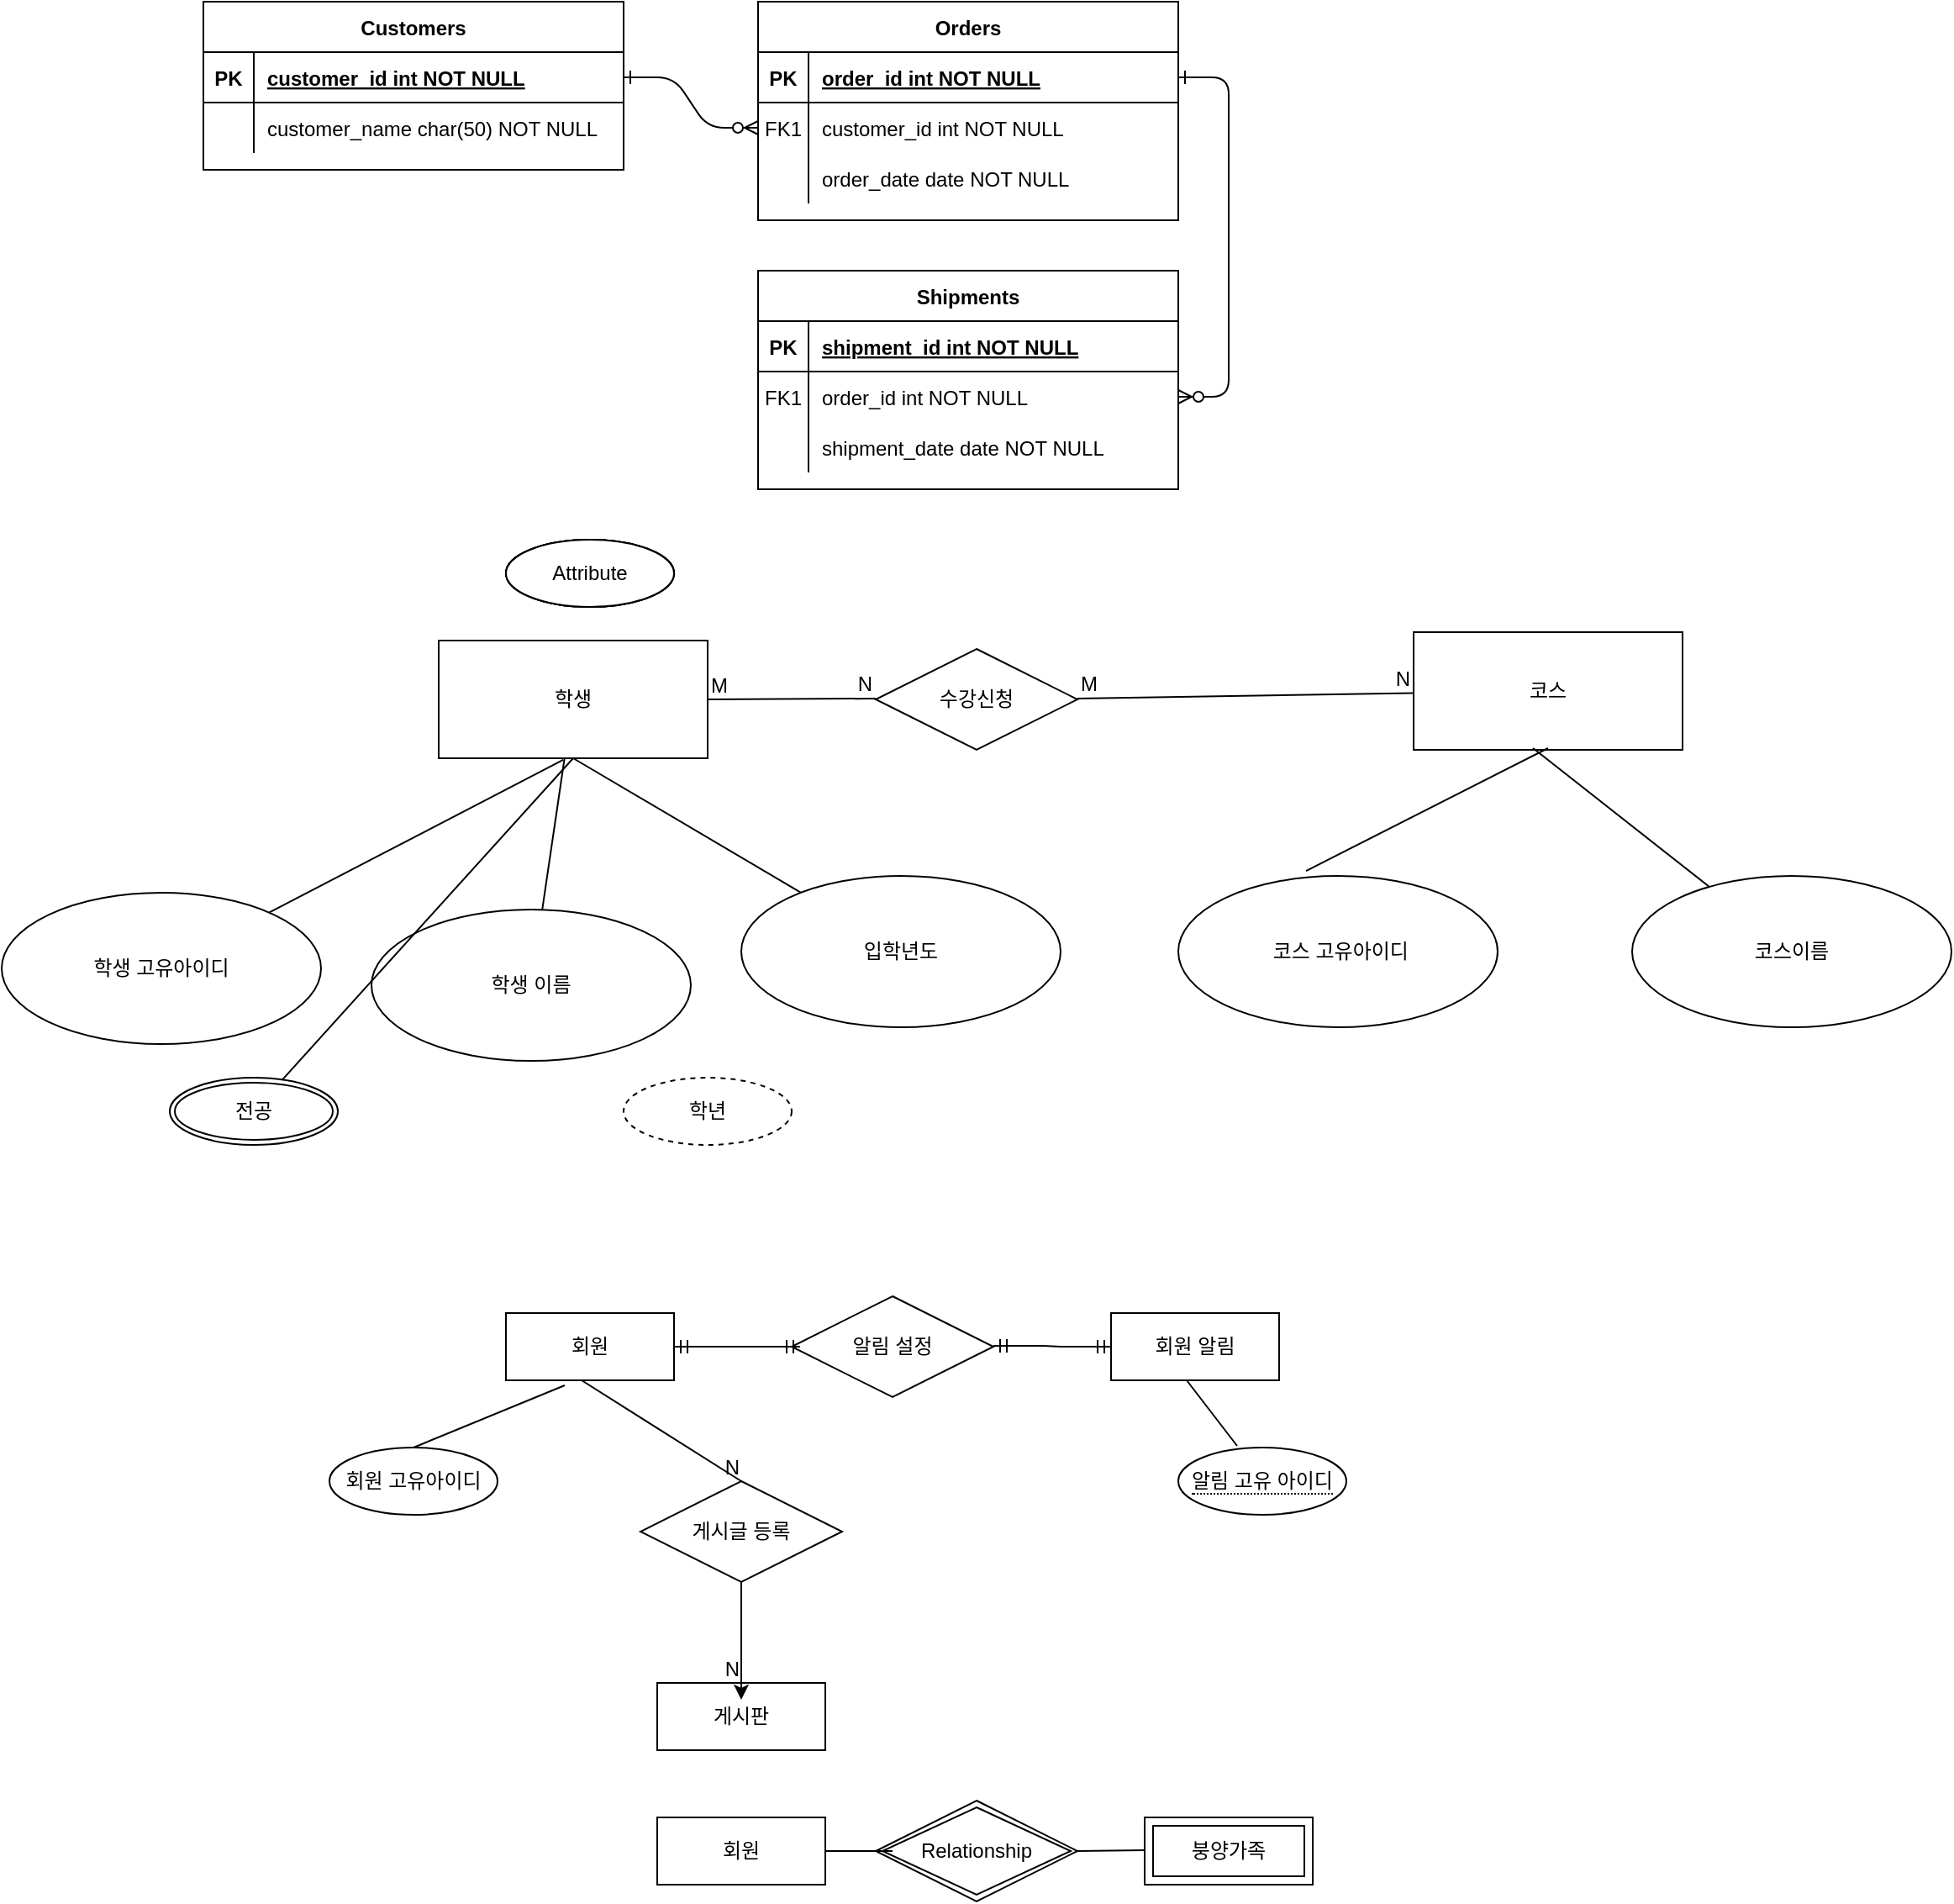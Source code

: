 <mxfile version="21.0.8" type="github">
  <diagram id="R2lEEEUBdFMjLlhIrx00" name="Page-1">
    <mxGraphModel dx="1434" dy="739" grid="1" gridSize="10" guides="1" tooltips="1" connect="1" arrows="1" fold="1" page="1" pageScale="1" pageWidth="850" pageHeight="1100" math="0" shadow="0" extFonts="Permanent Marker^https://fonts.googleapis.com/css?family=Permanent+Marker">
      <root>
        <mxCell id="0" />
        <mxCell id="1" parent="0" />
        <mxCell id="C-vyLk0tnHw3VtMMgP7b-1" value="" style="edgeStyle=entityRelationEdgeStyle;endArrow=ERzeroToMany;startArrow=ERone;endFill=1;startFill=0;" parent="1" source="C-vyLk0tnHw3VtMMgP7b-24" target="C-vyLk0tnHw3VtMMgP7b-6" edge="1">
          <mxGeometry width="100" height="100" relative="1" as="geometry">
            <mxPoint x="340" y="720" as="sourcePoint" />
            <mxPoint x="440" y="620" as="targetPoint" />
          </mxGeometry>
        </mxCell>
        <mxCell id="C-vyLk0tnHw3VtMMgP7b-12" value="" style="edgeStyle=entityRelationEdgeStyle;endArrow=ERzeroToMany;startArrow=ERone;endFill=1;startFill=0;" parent="1" source="C-vyLk0tnHw3VtMMgP7b-3" target="C-vyLk0tnHw3VtMMgP7b-17" edge="1">
          <mxGeometry width="100" height="100" relative="1" as="geometry">
            <mxPoint x="400" y="180" as="sourcePoint" />
            <mxPoint x="460" y="205" as="targetPoint" />
          </mxGeometry>
        </mxCell>
        <mxCell id="C-vyLk0tnHw3VtMMgP7b-2" value="Orders" style="shape=table;startSize=30;container=1;collapsible=1;childLayout=tableLayout;fixedRows=1;rowLines=0;fontStyle=1;align=center;resizeLast=1;" parent="1" vertex="1">
          <mxGeometry x="450" y="120" width="250" height="130" as="geometry" />
        </mxCell>
        <mxCell id="C-vyLk0tnHw3VtMMgP7b-3" value="" style="shape=partialRectangle;collapsible=0;dropTarget=0;pointerEvents=0;fillColor=none;points=[[0,0.5],[1,0.5]];portConstraint=eastwest;top=0;left=0;right=0;bottom=1;" parent="C-vyLk0tnHw3VtMMgP7b-2" vertex="1">
          <mxGeometry y="30" width="250" height="30" as="geometry" />
        </mxCell>
        <mxCell id="C-vyLk0tnHw3VtMMgP7b-4" value="PK" style="shape=partialRectangle;overflow=hidden;connectable=0;fillColor=none;top=0;left=0;bottom=0;right=0;fontStyle=1;" parent="C-vyLk0tnHw3VtMMgP7b-3" vertex="1">
          <mxGeometry width="30" height="30" as="geometry" />
        </mxCell>
        <mxCell id="C-vyLk0tnHw3VtMMgP7b-5" value="order_id int NOT NULL " style="shape=partialRectangle;overflow=hidden;connectable=0;fillColor=none;top=0;left=0;bottom=0;right=0;align=left;spacingLeft=6;fontStyle=5;" parent="C-vyLk0tnHw3VtMMgP7b-3" vertex="1">
          <mxGeometry x="30" width="220" height="30" as="geometry" />
        </mxCell>
        <mxCell id="C-vyLk0tnHw3VtMMgP7b-6" value="" style="shape=partialRectangle;collapsible=0;dropTarget=0;pointerEvents=0;fillColor=none;points=[[0,0.5],[1,0.5]];portConstraint=eastwest;top=0;left=0;right=0;bottom=0;" parent="C-vyLk0tnHw3VtMMgP7b-2" vertex="1">
          <mxGeometry y="60" width="250" height="30" as="geometry" />
        </mxCell>
        <mxCell id="C-vyLk0tnHw3VtMMgP7b-7" value="FK1" style="shape=partialRectangle;overflow=hidden;connectable=0;fillColor=none;top=0;left=0;bottom=0;right=0;" parent="C-vyLk0tnHw3VtMMgP7b-6" vertex="1">
          <mxGeometry width="30" height="30" as="geometry" />
        </mxCell>
        <mxCell id="C-vyLk0tnHw3VtMMgP7b-8" value="customer_id int NOT NULL" style="shape=partialRectangle;overflow=hidden;connectable=0;fillColor=none;top=0;left=0;bottom=0;right=0;align=left;spacingLeft=6;" parent="C-vyLk0tnHw3VtMMgP7b-6" vertex="1">
          <mxGeometry x="30" width="220" height="30" as="geometry" />
        </mxCell>
        <mxCell id="C-vyLk0tnHw3VtMMgP7b-9" value="" style="shape=partialRectangle;collapsible=0;dropTarget=0;pointerEvents=0;fillColor=none;points=[[0,0.5],[1,0.5]];portConstraint=eastwest;top=0;left=0;right=0;bottom=0;" parent="C-vyLk0tnHw3VtMMgP7b-2" vertex="1">
          <mxGeometry y="90" width="250" height="30" as="geometry" />
        </mxCell>
        <mxCell id="C-vyLk0tnHw3VtMMgP7b-10" value="" style="shape=partialRectangle;overflow=hidden;connectable=0;fillColor=none;top=0;left=0;bottom=0;right=0;" parent="C-vyLk0tnHw3VtMMgP7b-9" vertex="1">
          <mxGeometry width="30" height="30" as="geometry" />
        </mxCell>
        <mxCell id="C-vyLk0tnHw3VtMMgP7b-11" value="order_date date NOT NULL" style="shape=partialRectangle;overflow=hidden;connectable=0;fillColor=none;top=0;left=0;bottom=0;right=0;align=left;spacingLeft=6;" parent="C-vyLk0tnHw3VtMMgP7b-9" vertex="1">
          <mxGeometry x="30" width="220" height="30" as="geometry" />
        </mxCell>
        <mxCell id="C-vyLk0tnHw3VtMMgP7b-13" value="Shipments" style="shape=table;startSize=30;container=1;collapsible=1;childLayout=tableLayout;fixedRows=1;rowLines=0;fontStyle=1;align=center;resizeLast=1;" parent="1" vertex="1">
          <mxGeometry x="450" y="280" width="250" height="130" as="geometry" />
        </mxCell>
        <mxCell id="C-vyLk0tnHw3VtMMgP7b-14" value="" style="shape=partialRectangle;collapsible=0;dropTarget=0;pointerEvents=0;fillColor=none;points=[[0,0.5],[1,0.5]];portConstraint=eastwest;top=0;left=0;right=0;bottom=1;" parent="C-vyLk0tnHw3VtMMgP7b-13" vertex="1">
          <mxGeometry y="30" width="250" height="30" as="geometry" />
        </mxCell>
        <mxCell id="C-vyLk0tnHw3VtMMgP7b-15" value="PK" style="shape=partialRectangle;overflow=hidden;connectable=0;fillColor=none;top=0;left=0;bottom=0;right=0;fontStyle=1;" parent="C-vyLk0tnHw3VtMMgP7b-14" vertex="1">
          <mxGeometry width="30" height="30" as="geometry" />
        </mxCell>
        <mxCell id="C-vyLk0tnHw3VtMMgP7b-16" value="shipment_id int NOT NULL " style="shape=partialRectangle;overflow=hidden;connectable=0;fillColor=none;top=0;left=0;bottom=0;right=0;align=left;spacingLeft=6;fontStyle=5;" parent="C-vyLk0tnHw3VtMMgP7b-14" vertex="1">
          <mxGeometry x="30" width="220" height="30" as="geometry" />
        </mxCell>
        <mxCell id="C-vyLk0tnHw3VtMMgP7b-17" value="" style="shape=partialRectangle;collapsible=0;dropTarget=0;pointerEvents=0;fillColor=none;points=[[0,0.5],[1,0.5]];portConstraint=eastwest;top=0;left=0;right=0;bottom=0;" parent="C-vyLk0tnHw3VtMMgP7b-13" vertex="1">
          <mxGeometry y="60" width="250" height="30" as="geometry" />
        </mxCell>
        <mxCell id="C-vyLk0tnHw3VtMMgP7b-18" value="FK1" style="shape=partialRectangle;overflow=hidden;connectable=0;fillColor=none;top=0;left=0;bottom=0;right=0;" parent="C-vyLk0tnHw3VtMMgP7b-17" vertex="1">
          <mxGeometry width="30" height="30" as="geometry" />
        </mxCell>
        <mxCell id="C-vyLk0tnHw3VtMMgP7b-19" value="order_id int NOT NULL" style="shape=partialRectangle;overflow=hidden;connectable=0;fillColor=none;top=0;left=0;bottom=0;right=0;align=left;spacingLeft=6;" parent="C-vyLk0tnHw3VtMMgP7b-17" vertex="1">
          <mxGeometry x="30" width="220" height="30" as="geometry" />
        </mxCell>
        <mxCell id="C-vyLk0tnHw3VtMMgP7b-20" value="" style="shape=partialRectangle;collapsible=0;dropTarget=0;pointerEvents=0;fillColor=none;points=[[0,0.5],[1,0.5]];portConstraint=eastwest;top=0;left=0;right=0;bottom=0;" parent="C-vyLk0tnHw3VtMMgP7b-13" vertex="1">
          <mxGeometry y="90" width="250" height="30" as="geometry" />
        </mxCell>
        <mxCell id="C-vyLk0tnHw3VtMMgP7b-21" value="" style="shape=partialRectangle;overflow=hidden;connectable=0;fillColor=none;top=0;left=0;bottom=0;right=0;" parent="C-vyLk0tnHw3VtMMgP7b-20" vertex="1">
          <mxGeometry width="30" height="30" as="geometry" />
        </mxCell>
        <mxCell id="C-vyLk0tnHw3VtMMgP7b-22" value="shipment_date date NOT NULL" style="shape=partialRectangle;overflow=hidden;connectable=0;fillColor=none;top=0;left=0;bottom=0;right=0;align=left;spacingLeft=6;" parent="C-vyLk0tnHw3VtMMgP7b-20" vertex="1">
          <mxGeometry x="30" width="220" height="30" as="geometry" />
        </mxCell>
        <mxCell id="C-vyLk0tnHw3VtMMgP7b-23" value="Customers" style="shape=table;startSize=30;container=1;collapsible=1;childLayout=tableLayout;fixedRows=1;rowLines=0;fontStyle=1;align=center;resizeLast=1;" parent="1" vertex="1">
          <mxGeometry x="120" y="120" width="250" height="100" as="geometry" />
        </mxCell>
        <mxCell id="C-vyLk0tnHw3VtMMgP7b-24" value="" style="shape=partialRectangle;collapsible=0;dropTarget=0;pointerEvents=0;fillColor=none;points=[[0,0.5],[1,0.5]];portConstraint=eastwest;top=0;left=0;right=0;bottom=1;" parent="C-vyLk0tnHw3VtMMgP7b-23" vertex="1">
          <mxGeometry y="30" width="250" height="30" as="geometry" />
        </mxCell>
        <mxCell id="C-vyLk0tnHw3VtMMgP7b-25" value="PK" style="shape=partialRectangle;overflow=hidden;connectable=0;fillColor=none;top=0;left=0;bottom=0;right=0;fontStyle=1;" parent="C-vyLk0tnHw3VtMMgP7b-24" vertex="1">
          <mxGeometry width="30" height="30" as="geometry" />
        </mxCell>
        <mxCell id="C-vyLk0tnHw3VtMMgP7b-26" value="customer_id int NOT NULL " style="shape=partialRectangle;overflow=hidden;connectable=0;fillColor=none;top=0;left=0;bottom=0;right=0;align=left;spacingLeft=6;fontStyle=5;" parent="C-vyLk0tnHw3VtMMgP7b-24" vertex="1">
          <mxGeometry x="30" width="220" height="30" as="geometry" />
        </mxCell>
        <mxCell id="C-vyLk0tnHw3VtMMgP7b-27" value="" style="shape=partialRectangle;collapsible=0;dropTarget=0;pointerEvents=0;fillColor=none;points=[[0,0.5],[1,0.5]];portConstraint=eastwest;top=0;left=0;right=0;bottom=0;" parent="C-vyLk0tnHw3VtMMgP7b-23" vertex="1">
          <mxGeometry y="60" width="250" height="30" as="geometry" />
        </mxCell>
        <mxCell id="C-vyLk0tnHw3VtMMgP7b-28" value="" style="shape=partialRectangle;overflow=hidden;connectable=0;fillColor=none;top=0;left=0;bottom=0;right=0;" parent="C-vyLk0tnHw3VtMMgP7b-27" vertex="1">
          <mxGeometry width="30" height="30" as="geometry" />
        </mxCell>
        <mxCell id="C-vyLk0tnHw3VtMMgP7b-29" value="customer_name char(50) NOT NULL" style="shape=partialRectangle;overflow=hidden;connectable=0;fillColor=none;top=0;left=0;bottom=0;right=0;align=left;spacingLeft=6;" parent="C-vyLk0tnHw3VtMMgP7b-27" vertex="1">
          <mxGeometry x="30" width="220" height="30" as="geometry" />
        </mxCell>
        <mxCell id="06vYtzy71dvF8nVO3JAM-2" value="학생" style="whiteSpace=wrap;html=1;align=center;" vertex="1" parent="1">
          <mxGeometry x="260" y="500" width="160" height="70" as="geometry" />
        </mxCell>
        <mxCell id="06vYtzy71dvF8nVO3JAM-3" value="&lt;span style=&quot;border-bottom: 1px dotted&quot;&gt;Attribute&lt;/span&gt;" style="ellipse;whiteSpace=wrap;html=1;align=center;" vertex="1" parent="1">
          <mxGeometry x="300" y="440" width="100" height="40" as="geometry" />
        </mxCell>
        <mxCell id="06vYtzy71dvF8nVO3JAM-4" value="Attribute" style="ellipse;whiteSpace=wrap;html=1;align=center;dashed=1;" vertex="1" parent="1">
          <mxGeometry x="300" y="440" width="100" height="40" as="geometry" />
        </mxCell>
        <mxCell id="06vYtzy71dvF8nVO3JAM-5" value="&lt;span style=&quot;border-bottom: 1px dotted&quot;&gt;Attribute&lt;/span&gt;" style="ellipse;whiteSpace=wrap;html=1;align=center;" vertex="1" parent="1">
          <mxGeometry x="300" y="440" width="100" height="40" as="geometry" />
        </mxCell>
        <mxCell id="06vYtzy71dvF8nVO3JAM-6" value="Attribute" style="ellipse;whiteSpace=wrap;html=1;align=center;" vertex="1" parent="1">
          <mxGeometry x="300" y="440" width="100" height="40" as="geometry" />
        </mxCell>
        <mxCell id="06vYtzy71dvF8nVO3JAM-7" value="학생 고유아이디" style="ellipse;whiteSpace=wrap;html=1;align=center;" vertex="1" parent="1">
          <mxGeometry y="650" width="190" height="90" as="geometry" />
        </mxCell>
        <mxCell id="06vYtzy71dvF8nVO3JAM-8" value="학생 이름" style="ellipse;whiteSpace=wrap;html=1;align=center;" vertex="1" parent="1">
          <mxGeometry x="220" y="660" width="190" height="90" as="geometry" />
        </mxCell>
        <mxCell id="06vYtzy71dvF8nVO3JAM-9" value="입학년도" style="ellipse;whiteSpace=wrap;html=1;align=center;" vertex="1" parent="1">
          <mxGeometry x="440" y="640" width="190" height="90" as="geometry" />
        </mxCell>
        <mxCell id="06vYtzy71dvF8nVO3JAM-14" value="" style="endArrow=none;html=1;rounded=0;" edge="1" parent="1" source="06vYtzy71dvF8nVO3JAM-2" target="06vYtzy71dvF8nVO3JAM-8">
          <mxGeometry relative="1" as="geometry">
            <mxPoint x="270" y="560" as="sourcePoint" />
            <mxPoint x="430" y="560" as="targetPoint" />
          </mxGeometry>
        </mxCell>
        <mxCell id="06vYtzy71dvF8nVO3JAM-16" value="" style="endArrow=none;html=1;rounded=0;exitX=0.463;exitY=1.014;exitDx=0;exitDy=0;exitPerimeter=0;" edge="1" parent="1" source="06vYtzy71dvF8nVO3JAM-2" target="06vYtzy71dvF8nVO3JAM-7">
          <mxGeometry relative="1" as="geometry">
            <mxPoint x="270" y="560" as="sourcePoint" />
            <mxPoint x="430" y="560" as="targetPoint" />
          </mxGeometry>
        </mxCell>
        <mxCell id="06vYtzy71dvF8nVO3JAM-17" value="" style="endArrow=none;html=1;rounded=0;exitX=0.5;exitY=1;exitDx=0;exitDy=0;" edge="1" parent="1" source="06vYtzy71dvF8nVO3JAM-2" target="06vYtzy71dvF8nVO3JAM-9">
          <mxGeometry relative="1" as="geometry">
            <mxPoint x="340" y="580" as="sourcePoint" />
            <mxPoint x="430" y="560" as="targetPoint" />
          </mxGeometry>
        </mxCell>
        <mxCell id="06vYtzy71dvF8nVO3JAM-20" value="수강신청" style="shape=rhombus;perimeter=rhombusPerimeter;whiteSpace=wrap;html=1;align=center;" vertex="1" parent="1">
          <mxGeometry x="520" y="505" width="120" height="60" as="geometry" />
        </mxCell>
        <mxCell id="06vYtzy71dvF8nVO3JAM-21" value="코스" style="whiteSpace=wrap;html=1;align=center;" vertex="1" parent="1">
          <mxGeometry x="840" y="495" width="160" height="70" as="geometry" />
        </mxCell>
        <mxCell id="06vYtzy71dvF8nVO3JAM-22" value="코스이름" style="ellipse;whiteSpace=wrap;html=1;align=center;" vertex="1" parent="1">
          <mxGeometry x="970" y="640" width="190" height="90" as="geometry" />
        </mxCell>
        <mxCell id="06vYtzy71dvF8nVO3JAM-23" value="&amp;nbsp;코스 고유아이디" style="ellipse;whiteSpace=wrap;html=1;align=center;" vertex="1" parent="1">
          <mxGeometry x="700" y="640" width="190" height="90" as="geometry" />
        </mxCell>
        <mxCell id="06vYtzy71dvF8nVO3JAM-24" value="" style="endArrow=none;html=1;rounded=0;exitX=0.4;exitY=-0.033;exitDx=0;exitDy=0;exitPerimeter=0;" edge="1" parent="1" source="06vYtzy71dvF8nVO3JAM-23">
          <mxGeometry relative="1" as="geometry">
            <mxPoint x="760" y="564" as="sourcePoint" />
            <mxPoint x="920" y="564" as="targetPoint" />
          </mxGeometry>
        </mxCell>
        <mxCell id="06vYtzy71dvF8nVO3JAM-25" value="" style="endArrow=none;html=1;rounded=0;entryX=0.444;entryY=0.986;entryDx=0;entryDy=0;entryPerimeter=0;" edge="1" parent="1" source="06vYtzy71dvF8nVO3JAM-22" target="06vYtzy71dvF8nVO3JAM-21">
          <mxGeometry relative="1" as="geometry">
            <mxPoint x="1010" y="630" as="sourcePoint" />
            <mxPoint x="924" y="565" as="targetPoint" />
          </mxGeometry>
        </mxCell>
        <mxCell id="06vYtzy71dvF8nVO3JAM-28" value="전공" style="ellipse;shape=doubleEllipse;margin=3;whiteSpace=wrap;html=1;align=center;" vertex="1" parent="1">
          <mxGeometry x="100" y="760" width="100" height="40" as="geometry" />
        </mxCell>
        <mxCell id="06vYtzy71dvF8nVO3JAM-29" value="" style="endArrow=none;html=1;rounded=0;exitX=0.5;exitY=1;exitDx=0;exitDy=0;" edge="1" parent="1" source="06vYtzy71dvF8nVO3JAM-2" target="06vYtzy71dvF8nVO3JAM-28">
          <mxGeometry relative="1" as="geometry">
            <mxPoint x="345" y="580" as="sourcePoint" />
            <mxPoint x="332" y="670" as="targetPoint" />
          </mxGeometry>
        </mxCell>
        <mxCell id="06vYtzy71dvF8nVO3JAM-30" value="학년" style="ellipse;whiteSpace=wrap;html=1;align=center;dashed=1;" vertex="1" parent="1">
          <mxGeometry x="370" y="760" width="100" height="40" as="geometry" />
        </mxCell>
        <mxCell id="06vYtzy71dvF8nVO3JAM-31" value="" style="endArrow=none;html=1;rounded=0;exitX=1;exitY=0.5;exitDx=0;exitDy=0;" edge="1" parent="1" source="06vYtzy71dvF8nVO3JAM-2">
          <mxGeometry relative="1" as="geometry">
            <mxPoint x="420" y="530" as="sourcePoint" />
            <mxPoint x="520" y="534.5" as="targetPoint" />
          </mxGeometry>
        </mxCell>
        <mxCell id="06vYtzy71dvF8nVO3JAM-32" value="M" style="resizable=0;html=1;whiteSpace=wrap;align=left;verticalAlign=bottom;" connectable="0" vertex="1" parent="06vYtzy71dvF8nVO3JAM-31">
          <mxGeometry x="-1" relative="1" as="geometry" />
        </mxCell>
        <mxCell id="06vYtzy71dvF8nVO3JAM-33" value="N" style="resizable=0;html=1;whiteSpace=wrap;align=right;verticalAlign=bottom;" connectable="0" vertex="1" parent="06vYtzy71dvF8nVO3JAM-31">
          <mxGeometry x="1" relative="1" as="geometry" />
        </mxCell>
        <mxCell id="06vYtzy71dvF8nVO3JAM-34" value="" style="endArrow=none;html=1;rounded=0;" edge="1" parent="1" target="06vYtzy71dvF8nVO3JAM-21">
          <mxGeometry relative="1" as="geometry">
            <mxPoint x="640" y="534.5" as="sourcePoint" />
            <mxPoint x="830" y="535" as="targetPoint" />
          </mxGeometry>
        </mxCell>
        <mxCell id="06vYtzy71dvF8nVO3JAM-35" value="M" style="resizable=0;html=1;whiteSpace=wrap;align=left;verticalAlign=bottom;" connectable="0" vertex="1" parent="06vYtzy71dvF8nVO3JAM-34">
          <mxGeometry x="-1" relative="1" as="geometry" />
        </mxCell>
        <mxCell id="06vYtzy71dvF8nVO3JAM-36" value="N" style="resizable=0;html=1;whiteSpace=wrap;align=right;verticalAlign=bottom;" connectable="0" vertex="1" parent="06vYtzy71dvF8nVO3JAM-34">
          <mxGeometry x="1" relative="1" as="geometry" />
        </mxCell>
        <mxCell id="06vYtzy71dvF8nVO3JAM-39" value="알림 설정" style="shape=rhombus;perimeter=rhombusPerimeter;whiteSpace=wrap;html=1;align=center;" vertex="1" parent="1">
          <mxGeometry x="470" y="890" width="120" height="60" as="geometry" />
        </mxCell>
        <mxCell id="06vYtzy71dvF8nVO3JAM-40" value="회원 알림" style="whiteSpace=wrap;html=1;align=center;" vertex="1" parent="1">
          <mxGeometry x="660" y="900" width="100" height="40" as="geometry" />
        </mxCell>
        <mxCell id="06vYtzy71dvF8nVO3JAM-41" value="회원" style="whiteSpace=wrap;html=1;align=center;" vertex="1" parent="1">
          <mxGeometry x="300" y="900" width="100" height="40" as="geometry" />
        </mxCell>
        <mxCell id="06vYtzy71dvF8nVO3JAM-42" value="" style="edgeStyle=entityRelationEdgeStyle;fontSize=12;html=1;endArrow=ERmandOne;startArrow=ERmandOne;rounded=0;exitX=1;exitY=0.5;exitDx=0;exitDy=0;" edge="1" parent="1" source="06vYtzy71dvF8nVO3JAM-41">
          <mxGeometry width="100" height="100" relative="1" as="geometry">
            <mxPoint x="375" y="1020" as="sourcePoint" />
            <mxPoint x="475" y="920" as="targetPoint" />
          </mxGeometry>
        </mxCell>
        <mxCell id="06vYtzy71dvF8nVO3JAM-43" value="" style="edgeStyle=entityRelationEdgeStyle;fontSize=12;html=1;endArrow=ERmandOne;startArrow=ERmandOne;rounded=0;exitX=1;exitY=0.5;exitDx=0;exitDy=0;entryX=0;entryY=0.5;entryDx=0;entryDy=0;" edge="1" parent="1" target="06vYtzy71dvF8nVO3JAM-40">
          <mxGeometry width="100" height="100" relative="1" as="geometry">
            <mxPoint x="590" y="919.5" as="sourcePoint" />
            <mxPoint x="665" y="919.5" as="targetPoint" />
          </mxGeometry>
        </mxCell>
        <mxCell id="06vYtzy71dvF8nVO3JAM-44" value="회원 고유아이디" style="ellipse;whiteSpace=wrap;html=1;align=center;" vertex="1" parent="1">
          <mxGeometry x="195" y="980" width="100" height="40" as="geometry" />
        </mxCell>
        <mxCell id="06vYtzy71dvF8nVO3JAM-45" value="&lt;span style=&quot;border-bottom: 1px dotted&quot;&gt;알림 고유 아이디&lt;/span&gt;" style="ellipse;whiteSpace=wrap;html=1;align=center;" vertex="1" parent="1">
          <mxGeometry x="700" y="980" width="100" height="40" as="geometry" />
        </mxCell>
        <mxCell id="06vYtzy71dvF8nVO3JAM-46" value="" style="endArrow=none;html=1;rounded=0;exitX=0.5;exitY=0;exitDx=0;exitDy=0;entryX=0.35;entryY=1.075;entryDx=0;entryDy=0;entryPerimeter=0;" edge="1" parent="1" source="06vYtzy71dvF8nVO3JAM-44" target="06vYtzy71dvF8nVO3JAM-41">
          <mxGeometry relative="1" as="geometry">
            <mxPoint x="190" y="939" as="sourcePoint" />
            <mxPoint x="350" y="939" as="targetPoint" />
            <Array as="points" />
          </mxGeometry>
        </mxCell>
        <mxCell id="06vYtzy71dvF8nVO3JAM-47" value="" style="endArrow=none;html=1;rounded=0;exitX=0.35;exitY=-0.025;exitDx=0;exitDy=0;exitPerimeter=0;" edge="1" parent="1" source="06vYtzy71dvF8nVO3JAM-45">
          <mxGeometry relative="1" as="geometry">
            <mxPoint x="590" y="970" as="sourcePoint" />
            <mxPoint x="705" y="940" as="targetPoint" />
            <Array as="points" />
          </mxGeometry>
        </mxCell>
        <mxCell id="06vYtzy71dvF8nVO3JAM-49" value="게시글 등록" style="shape=rhombus;perimeter=rhombusPerimeter;whiteSpace=wrap;html=1;align=center;" vertex="1" parent="1">
          <mxGeometry x="380" y="1000" width="120" height="60" as="geometry" />
        </mxCell>
        <mxCell id="06vYtzy71dvF8nVO3JAM-50" value="게시판" style="whiteSpace=wrap;html=1;align=center;" vertex="1" parent="1">
          <mxGeometry x="390" y="1120" width="100" height="40" as="geometry" />
        </mxCell>
        <mxCell id="06vYtzy71dvF8nVO3JAM-51" style="edgeStyle=orthogonalEdgeStyle;rounded=0;orthogonalLoop=1;jettySize=auto;html=1;exitX=0.5;exitY=0;exitDx=0;exitDy=0;entryX=0.5;entryY=0.25;entryDx=0;entryDy=0;entryPerimeter=0;" edge="1" parent="1" source="06vYtzy71dvF8nVO3JAM-50" target="06vYtzy71dvF8nVO3JAM-50">
          <mxGeometry relative="1" as="geometry" />
        </mxCell>
        <mxCell id="06vYtzy71dvF8nVO3JAM-52" value="" style="endArrow=none;html=1;rounded=0;entryX=0.5;entryY=0;entryDx=0;entryDy=0;" edge="1" parent="1" target="06vYtzy71dvF8nVO3JAM-49">
          <mxGeometry relative="1" as="geometry">
            <mxPoint x="345" y="940" as="sourcePoint" />
            <mxPoint x="505" y="940" as="targetPoint" />
          </mxGeometry>
        </mxCell>
        <mxCell id="06vYtzy71dvF8nVO3JAM-53" value="N" style="resizable=0;html=1;whiteSpace=wrap;align=right;verticalAlign=bottom;" connectable="0" vertex="1" parent="06vYtzy71dvF8nVO3JAM-52">
          <mxGeometry x="1" relative="1" as="geometry" />
        </mxCell>
        <mxCell id="06vYtzy71dvF8nVO3JAM-54" value="" style="endArrow=none;html=1;rounded=0;" edge="1" parent="1">
          <mxGeometry relative="1" as="geometry">
            <mxPoint x="440" y="1060" as="sourcePoint" />
            <mxPoint x="440" y="1120" as="targetPoint" />
          </mxGeometry>
        </mxCell>
        <mxCell id="06vYtzy71dvF8nVO3JAM-55" value="N" style="resizable=0;html=1;whiteSpace=wrap;align=right;verticalAlign=bottom;" connectable="0" vertex="1" parent="06vYtzy71dvF8nVO3JAM-54">
          <mxGeometry x="1" relative="1" as="geometry" />
        </mxCell>
        <mxCell id="06vYtzy71dvF8nVO3JAM-56" value="붕양가족" style="shape=ext;margin=3;double=1;whiteSpace=wrap;html=1;align=center;" vertex="1" parent="1">
          <mxGeometry x="680" y="1200" width="100" height="40" as="geometry" />
        </mxCell>
        <mxCell id="06vYtzy71dvF8nVO3JAM-57" value="Relationship" style="shape=rhombus;double=1;perimeter=rhombusPerimeter;whiteSpace=wrap;html=1;align=center;" vertex="1" parent="1">
          <mxGeometry x="520" y="1190" width="120" height="60" as="geometry" />
        </mxCell>
        <mxCell id="06vYtzy71dvF8nVO3JAM-58" value="회원" style="whiteSpace=wrap;html=1;align=center;" vertex="1" parent="1">
          <mxGeometry x="390" y="1200" width="100" height="40" as="geometry" />
        </mxCell>
        <mxCell id="06vYtzy71dvF8nVO3JAM-63" value="" style="endArrow=none;html=1;rounded=0;" edge="1" parent="1">
          <mxGeometry relative="1" as="geometry">
            <mxPoint x="490" y="1220" as="sourcePoint" />
            <mxPoint x="530" y="1220" as="targetPoint" />
          </mxGeometry>
        </mxCell>
        <mxCell id="06vYtzy71dvF8nVO3JAM-64" value="" style="endArrow=none;html=1;rounded=0;exitX=1;exitY=0.5;exitDx=0;exitDy=0;" edge="1" parent="1" source="06vYtzy71dvF8nVO3JAM-57">
          <mxGeometry relative="1" as="geometry">
            <mxPoint x="610" y="1219.5" as="sourcePoint" />
            <mxPoint x="680" y="1219.5" as="targetPoint" />
          </mxGeometry>
        </mxCell>
      </root>
    </mxGraphModel>
  </diagram>
</mxfile>
